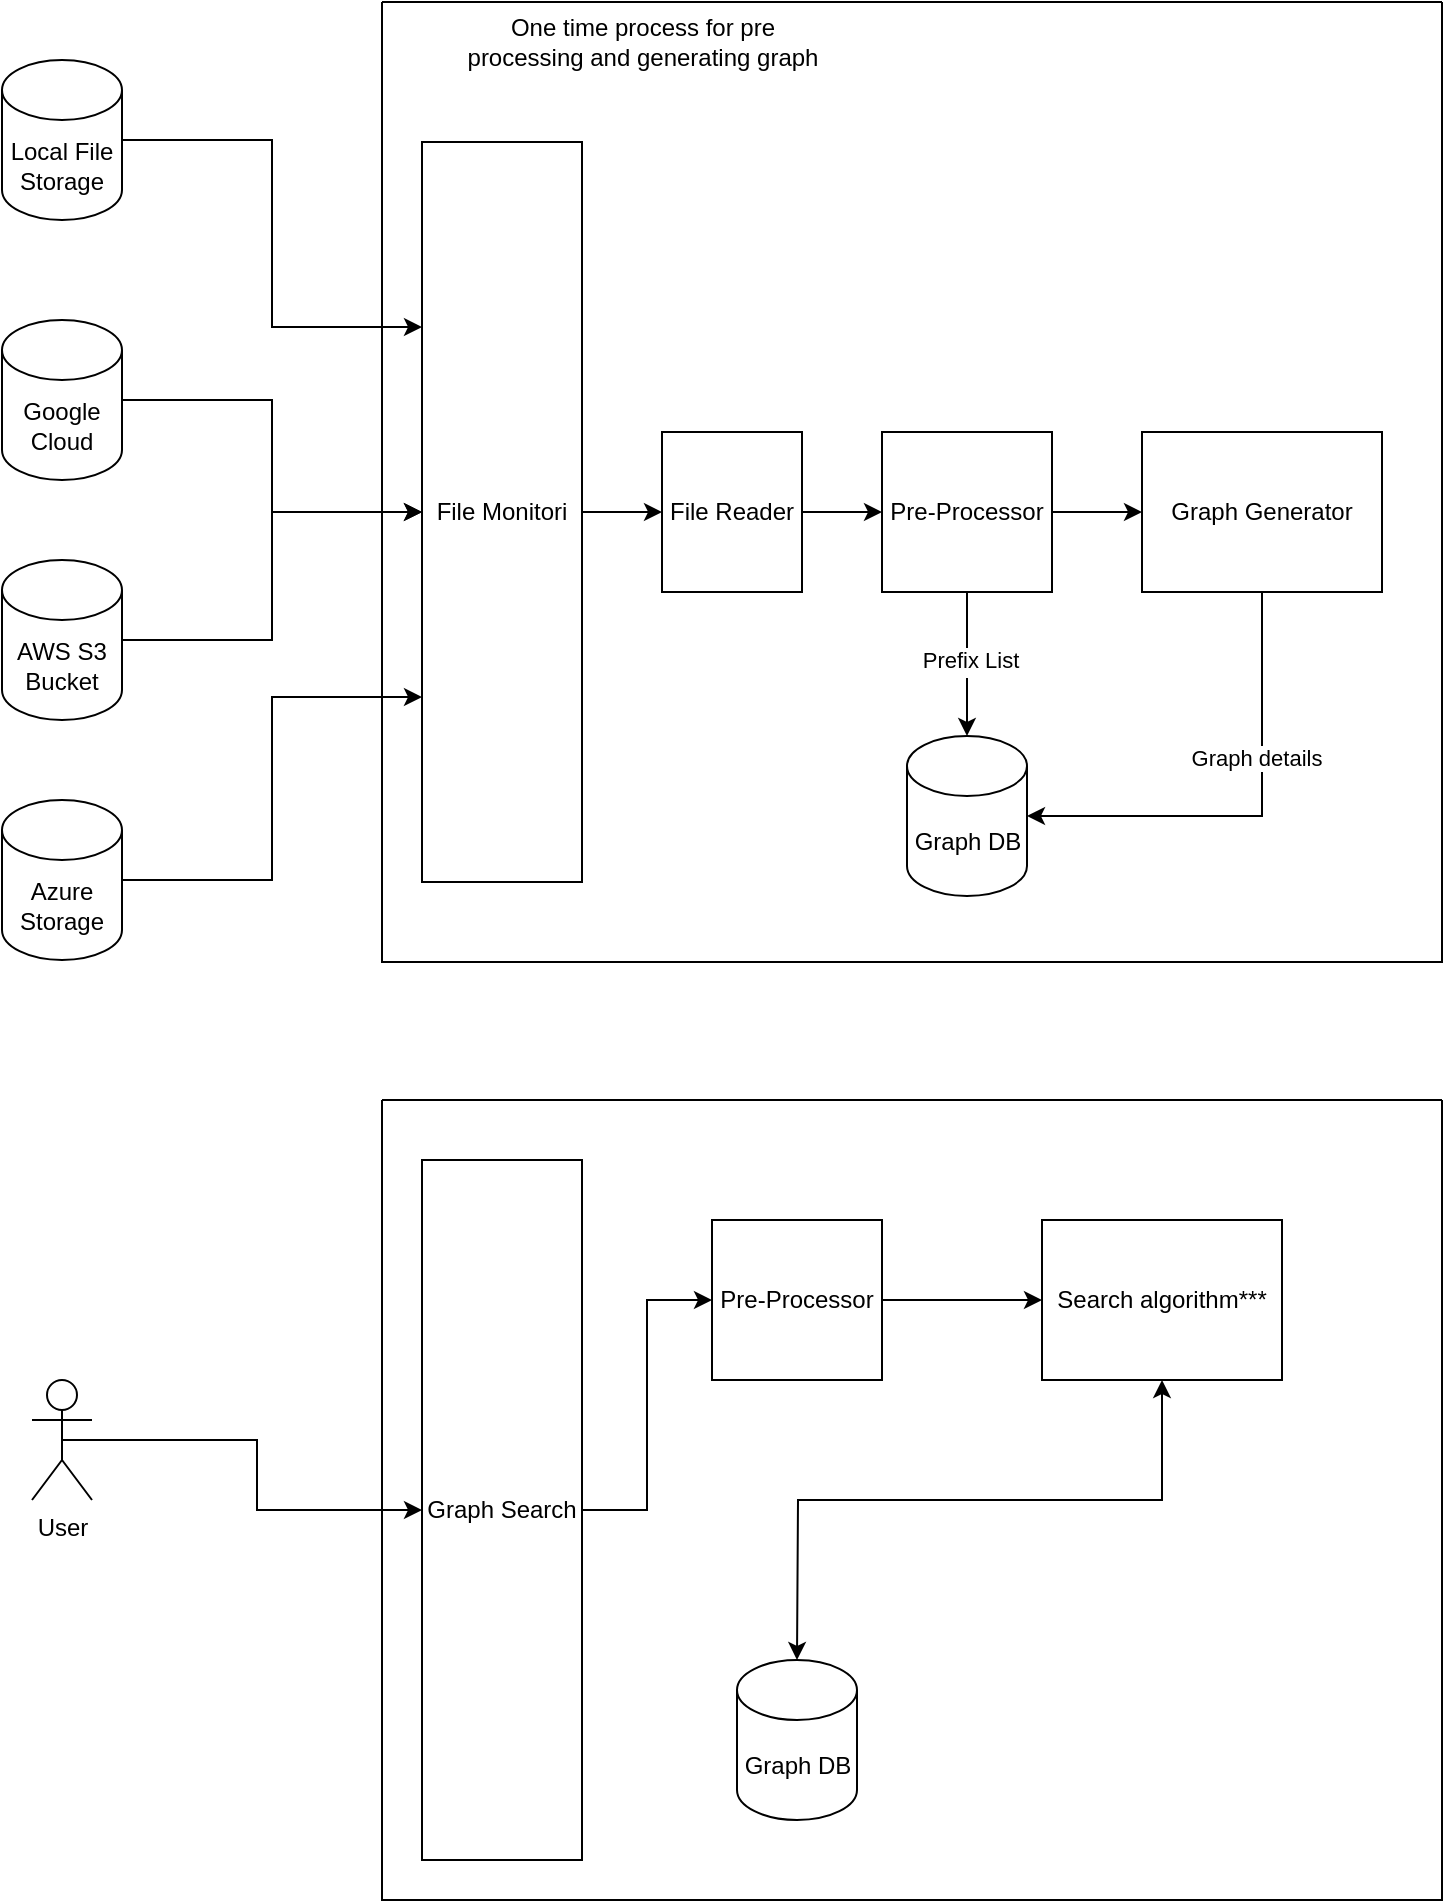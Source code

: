 <mxfile version="23.1.5" type="github">
  <diagram name="Page-1" id="mMkuZYZ8O5JWB962x6_R">
    <mxGraphModel dx="1674" dy="833" grid="1" gridSize="10" guides="1" tooltips="1" connect="1" arrows="1" fold="1" page="1" pageScale="1" pageWidth="850" pageHeight="1100" math="0" shadow="0">
      <root>
        <mxCell id="0" />
        <mxCell id="1" parent="0" />
        <mxCell id="tpuKUAX99yTqaL9eysSg-23" style="edgeStyle=orthogonalEdgeStyle;rounded=0;orthogonalLoop=1;jettySize=auto;html=1;exitX=1;exitY=0.5;exitDx=0;exitDy=0;exitPerimeter=0;entryX=0;entryY=0.25;entryDx=0;entryDy=0;" edge="1" parent="1" source="tpuKUAX99yTqaL9eysSg-1" target="tpuKUAX99yTqaL9eysSg-21">
          <mxGeometry relative="1" as="geometry" />
        </mxCell>
        <mxCell id="tpuKUAX99yTqaL9eysSg-1" value="Local File Storage" style="shape=cylinder3;whiteSpace=wrap;html=1;boundedLbl=1;backgroundOutline=1;size=15;" vertex="1" parent="1">
          <mxGeometry x="80" y="140" width="60" height="80" as="geometry" />
        </mxCell>
        <mxCell id="tpuKUAX99yTqaL9eysSg-24" style="edgeStyle=orthogonalEdgeStyle;rounded=0;orthogonalLoop=1;jettySize=auto;html=1;exitX=1;exitY=0.5;exitDx=0;exitDy=0;exitPerimeter=0;entryX=0;entryY=0.5;entryDx=0;entryDy=0;" edge="1" parent="1" source="tpuKUAX99yTqaL9eysSg-2" target="tpuKUAX99yTqaL9eysSg-21">
          <mxGeometry relative="1" as="geometry" />
        </mxCell>
        <mxCell id="tpuKUAX99yTqaL9eysSg-2" value="Google Cloud" style="shape=cylinder3;whiteSpace=wrap;html=1;boundedLbl=1;backgroundOutline=1;size=15;" vertex="1" parent="1">
          <mxGeometry x="80" y="270" width="60" height="80" as="geometry" />
        </mxCell>
        <mxCell id="tpuKUAX99yTqaL9eysSg-25" style="edgeStyle=orthogonalEdgeStyle;rounded=0;orthogonalLoop=1;jettySize=auto;html=1;entryX=0;entryY=0.5;entryDx=0;entryDy=0;" edge="1" parent="1" source="tpuKUAX99yTqaL9eysSg-3" target="tpuKUAX99yTqaL9eysSg-21">
          <mxGeometry relative="1" as="geometry">
            <mxPoint x="290" y="400" as="targetPoint" />
          </mxGeometry>
        </mxCell>
        <mxCell id="tpuKUAX99yTqaL9eysSg-3" value="AWS S3 Bucket" style="shape=cylinder3;whiteSpace=wrap;html=1;boundedLbl=1;backgroundOutline=1;size=15;" vertex="1" parent="1">
          <mxGeometry x="80" y="390" width="60" height="80" as="geometry" />
        </mxCell>
        <mxCell id="tpuKUAX99yTqaL9eysSg-26" style="edgeStyle=orthogonalEdgeStyle;rounded=0;orthogonalLoop=1;jettySize=auto;html=1;exitX=1;exitY=0.5;exitDx=0;exitDy=0;exitPerimeter=0;entryX=0;entryY=0.75;entryDx=0;entryDy=0;" edge="1" parent="1" source="tpuKUAX99yTqaL9eysSg-4" target="tpuKUAX99yTqaL9eysSg-21">
          <mxGeometry relative="1" as="geometry" />
        </mxCell>
        <mxCell id="tpuKUAX99yTqaL9eysSg-4" value="Azure Storage" style="shape=cylinder3;whiteSpace=wrap;html=1;boundedLbl=1;backgroundOutline=1;size=15;" vertex="1" parent="1">
          <mxGeometry x="80" y="510" width="60" height="80" as="geometry" />
        </mxCell>
        <mxCell id="tpuKUAX99yTqaL9eysSg-17" value="" style="swimlane;startSize=0;" vertex="1" parent="1">
          <mxGeometry x="270" y="111" width="530" height="480" as="geometry" />
        </mxCell>
        <mxCell id="tpuKUAX99yTqaL9eysSg-18" value="One time process for pre &lt;br&gt;processing and generating graph" style="text;html=1;align=center;verticalAlign=middle;resizable=0;points=[];autosize=1;strokeColor=none;fillColor=none;" vertex="1" parent="tpuKUAX99yTqaL9eysSg-17">
          <mxGeometry x="30" width="200" height="40" as="geometry" />
        </mxCell>
        <mxCell id="tpuKUAX99yTqaL9eysSg-10" value="Pre-Processor" style="rounded=0;whiteSpace=wrap;html=1;" vertex="1" parent="tpuKUAX99yTqaL9eysSg-17">
          <mxGeometry x="250" y="215" width="85" height="80" as="geometry" />
        </mxCell>
        <mxCell id="tpuKUAX99yTqaL9eysSg-13" value="Graph Generator" style="rounded=0;whiteSpace=wrap;html=1;" vertex="1" parent="tpuKUAX99yTqaL9eysSg-17">
          <mxGeometry x="380" y="215" width="120" height="80" as="geometry" />
        </mxCell>
        <mxCell id="tpuKUAX99yTqaL9eysSg-14" style="edgeStyle=orthogonalEdgeStyle;rounded=0;orthogonalLoop=1;jettySize=auto;html=1;exitX=1;exitY=0.5;exitDx=0;exitDy=0;entryX=0;entryY=0.5;entryDx=0;entryDy=0;" edge="1" parent="tpuKUAX99yTqaL9eysSg-17" source="tpuKUAX99yTqaL9eysSg-10" target="tpuKUAX99yTqaL9eysSg-13">
          <mxGeometry relative="1" as="geometry" />
        </mxCell>
        <mxCell id="tpuKUAX99yTqaL9eysSg-5" value="File Reader" style="rounded=0;whiteSpace=wrap;html=1;" vertex="1" parent="tpuKUAX99yTqaL9eysSg-17">
          <mxGeometry x="140" y="215" width="70" height="80" as="geometry" />
        </mxCell>
        <mxCell id="tpuKUAX99yTqaL9eysSg-11" style="edgeStyle=orthogonalEdgeStyle;rounded=0;orthogonalLoop=1;jettySize=auto;html=1;exitX=1;exitY=0.5;exitDx=0;exitDy=0;entryX=0;entryY=0.5;entryDx=0;entryDy=0;" edge="1" parent="tpuKUAX99yTqaL9eysSg-17" source="tpuKUAX99yTqaL9eysSg-5" target="tpuKUAX99yTqaL9eysSg-10">
          <mxGeometry relative="1" as="geometry" />
        </mxCell>
        <mxCell id="tpuKUAX99yTqaL9eysSg-21" value="File Monitori" style="rounded=0;whiteSpace=wrap;html=1;" vertex="1" parent="tpuKUAX99yTqaL9eysSg-17">
          <mxGeometry x="20" y="70" width="80" height="370" as="geometry" />
        </mxCell>
        <mxCell id="tpuKUAX99yTqaL9eysSg-20" style="edgeStyle=orthogonalEdgeStyle;rounded=0;orthogonalLoop=1;jettySize=auto;html=1;exitX=1;exitY=0.5;exitDx=0;exitDy=0;exitPerimeter=0;entryX=0;entryY=0.5;entryDx=0;entryDy=0;" edge="1" parent="tpuKUAX99yTqaL9eysSg-17" source="tpuKUAX99yTqaL9eysSg-21" target="tpuKUAX99yTqaL9eysSg-5">
          <mxGeometry relative="1" as="geometry" />
        </mxCell>
        <mxCell id="tpuKUAX99yTqaL9eysSg-27" value="Graph DB" style="shape=cylinder3;whiteSpace=wrap;html=1;boundedLbl=1;backgroundOutline=1;size=15;" vertex="1" parent="tpuKUAX99yTqaL9eysSg-17">
          <mxGeometry x="262.5" y="367" width="60" height="80" as="geometry" />
        </mxCell>
        <mxCell id="tpuKUAX99yTqaL9eysSg-30" value="" style="endArrow=classic;html=1;rounded=0;entryX=0.5;entryY=0;entryDx=0;entryDy=0;entryPerimeter=0;" edge="1" parent="tpuKUAX99yTqaL9eysSg-17" source="tpuKUAX99yTqaL9eysSg-10" target="tpuKUAX99yTqaL9eysSg-27">
          <mxGeometry relative="1" as="geometry">
            <mxPoint x="390" y="319" as="sourcePoint" />
            <mxPoint x="293" y="369" as="targetPoint" />
          </mxGeometry>
        </mxCell>
        <mxCell id="tpuKUAX99yTqaL9eysSg-31" value="Label" style="edgeLabel;resizable=0;html=1;;align=center;verticalAlign=middle;" connectable="0" vertex="1" parent="tpuKUAX99yTqaL9eysSg-30">
          <mxGeometry relative="1" as="geometry" />
        </mxCell>
        <mxCell id="tpuKUAX99yTqaL9eysSg-32" value="Prefix List" style="edgeLabel;html=1;align=center;verticalAlign=middle;resizable=0;points=[];" vertex="1" connectable="0" parent="tpuKUAX99yTqaL9eysSg-30">
          <mxGeometry x="-0.053" y="1" relative="1" as="geometry">
            <mxPoint as="offset" />
          </mxGeometry>
        </mxCell>
        <mxCell id="tpuKUAX99yTqaL9eysSg-33" style="edgeStyle=orthogonalEdgeStyle;rounded=0;orthogonalLoop=1;jettySize=auto;html=1;exitX=0.5;exitY=1;exitDx=0;exitDy=0;entryX=1;entryY=0.5;entryDx=0;entryDy=0;entryPerimeter=0;" edge="1" parent="tpuKUAX99yTqaL9eysSg-17" source="tpuKUAX99yTqaL9eysSg-13" target="tpuKUAX99yTqaL9eysSg-27">
          <mxGeometry relative="1" as="geometry" />
        </mxCell>
        <mxCell id="tpuKUAX99yTqaL9eysSg-34" value="Graph details" style="edgeLabel;html=1;align=center;verticalAlign=middle;resizable=0;points=[];" vertex="1" connectable="0" parent="tpuKUAX99yTqaL9eysSg-33">
          <mxGeometry x="-0.279" y="-3" relative="1" as="geometry">
            <mxPoint as="offset" />
          </mxGeometry>
        </mxCell>
        <mxCell id="tpuKUAX99yTqaL9eysSg-38" style="edgeStyle=orthogonalEdgeStyle;rounded=0;orthogonalLoop=1;jettySize=auto;html=1;exitX=0.5;exitY=0.5;exitDx=0;exitDy=0;exitPerimeter=0;" edge="1" parent="1" source="tpuKUAX99yTqaL9eysSg-35" target="tpuKUAX99yTqaL9eysSg-37">
          <mxGeometry relative="1" as="geometry" />
        </mxCell>
        <mxCell id="tpuKUAX99yTqaL9eysSg-35" value="User" style="shape=umlActor;verticalLabelPosition=bottom;verticalAlign=top;html=1;outlineConnect=0;" vertex="1" parent="1">
          <mxGeometry x="95" y="800" width="30" height="60" as="geometry" />
        </mxCell>
        <mxCell id="tpuKUAX99yTqaL9eysSg-36" value="" style="swimlane;startSize=0;" vertex="1" parent="1">
          <mxGeometry x="270" y="660" width="530" height="400" as="geometry" />
        </mxCell>
        <mxCell id="tpuKUAX99yTqaL9eysSg-41" style="edgeStyle=orthogonalEdgeStyle;rounded=0;orthogonalLoop=1;jettySize=auto;html=1;entryX=0;entryY=0.5;entryDx=0;entryDy=0;" edge="1" parent="tpuKUAX99yTqaL9eysSg-36" source="tpuKUAX99yTqaL9eysSg-37" target="tpuKUAX99yTqaL9eysSg-39">
          <mxGeometry relative="1" as="geometry" />
        </mxCell>
        <mxCell id="tpuKUAX99yTqaL9eysSg-37" value="Graph Search" style="rounded=0;whiteSpace=wrap;html=1;" vertex="1" parent="tpuKUAX99yTqaL9eysSg-36">
          <mxGeometry x="20" y="30" width="80" height="350" as="geometry" />
        </mxCell>
        <mxCell id="tpuKUAX99yTqaL9eysSg-43" style="edgeStyle=orthogonalEdgeStyle;rounded=0;orthogonalLoop=1;jettySize=auto;html=1;exitX=1;exitY=0.5;exitDx=0;exitDy=0;entryX=0;entryY=0.5;entryDx=0;entryDy=0;" edge="1" parent="tpuKUAX99yTqaL9eysSg-36" source="tpuKUAX99yTqaL9eysSg-39" target="tpuKUAX99yTqaL9eysSg-42">
          <mxGeometry relative="1" as="geometry" />
        </mxCell>
        <mxCell id="tpuKUAX99yTqaL9eysSg-39" value="Pre-Processor" style="rounded=0;whiteSpace=wrap;html=1;" vertex="1" parent="tpuKUAX99yTqaL9eysSg-36">
          <mxGeometry x="165" y="60" width="85" height="80" as="geometry" />
        </mxCell>
        <mxCell id="tpuKUAX99yTqaL9eysSg-40" value="Graph DB" style="shape=cylinder3;whiteSpace=wrap;html=1;boundedLbl=1;backgroundOutline=1;size=15;" vertex="1" parent="tpuKUAX99yTqaL9eysSg-36">
          <mxGeometry x="177.5" y="280" width="60" height="80" as="geometry" />
        </mxCell>
        <mxCell id="tpuKUAX99yTqaL9eysSg-42" value="Search algorithm***" style="rounded=0;whiteSpace=wrap;html=1;" vertex="1" parent="tpuKUAX99yTqaL9eysSg-36">
          <mxGeometry x="330" y="60" width="120" height="80" as="geometry" />
        </mxCell>
        <mxCell id="tpuKUAX99yTqaL9eysSg-46" value="" style="endArrow=classic;startArrow=classic;html=1;rounded=0;exitX=0.5;exitY=0;exitDx=0;exitDy=0;exitPerimeter=0;entryX=0.5;entryY=1;entryDx=0;entryDy=0;" edge="1" parent="tpuKUAX99yTqaL9eysSg-36" source="tpuKUAX99yTqaL9eysSg-40" target="tpuKUAX99yTqaL9eysSg-42">
          <mxGeometry width="50" height="50" relative="1" as="geometry">
            <mxPoint x="420" y="-10" as="sourcePoint" />
            <mxPoint x="470" y="-60" as="targetPoint" />
            <Array as="points">
              <mxPoint x="208" y="200" />
              <mxPoint x="390" y="200" />
            </Array>
          </mxGeometry>
        </mxCell>
      </root>
    </mxGraphModel>
  </diagram>
</mxfile>
